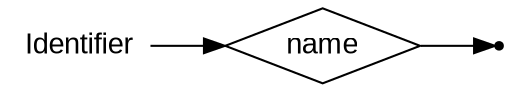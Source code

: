 digraph IDENTIFIER {
  rankdir=LR;
  node [fontname="Arial"];
  start [label="Identifier" shape=plaintext];
  end [label="" shape=point];
  A [label="name" shape=diamond];
  start -> A;
  A -> end;
}